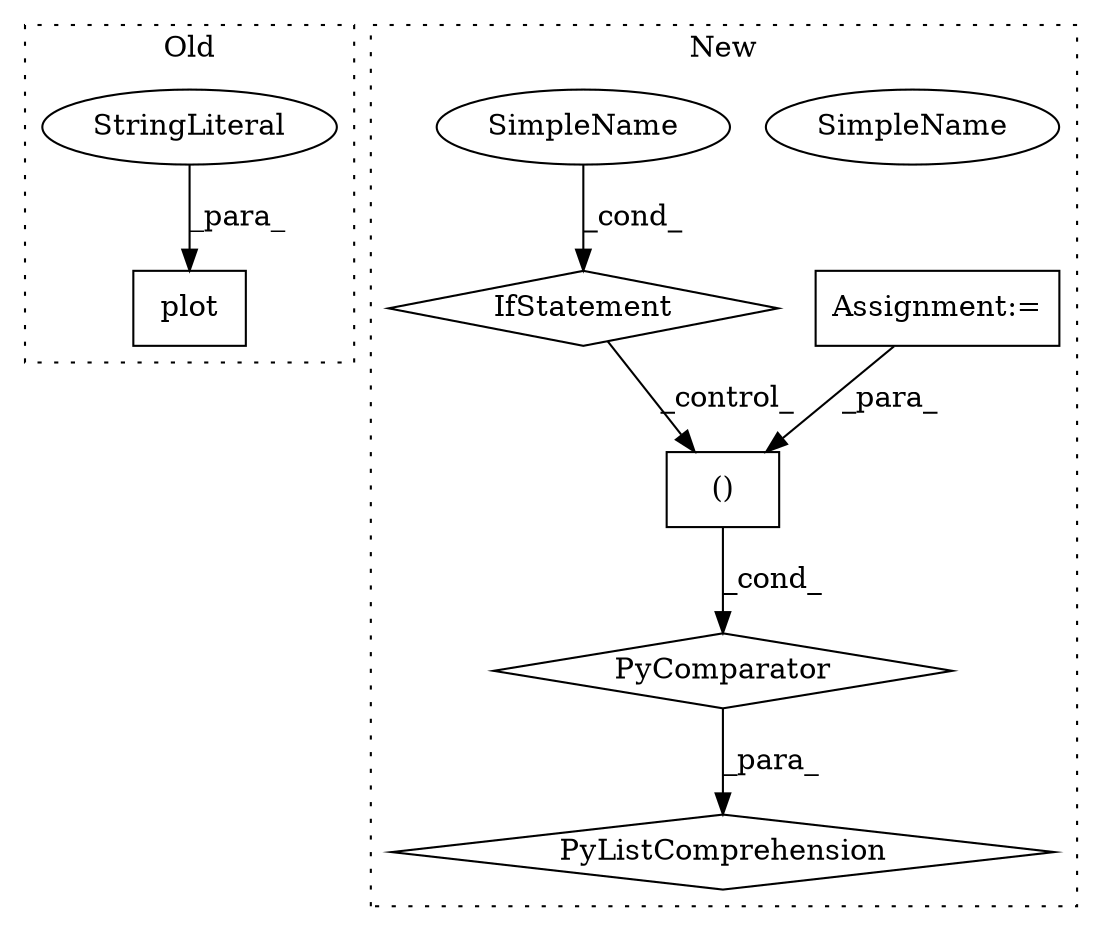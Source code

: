 digraph G {
subgraph cluster0 {
1 [label="plot" a="32" s="3669,3807" l="5,1" shape="box"];
5 [label="StringLiteral" a="45" s="3802" l="5" shape="ellipse"];
label = "Old";
style="dotted";
}
subgraph cluster1 {
2 [label="PyComparator" a="113" s="3397" l="37" shape="diamond"];
3 [label="Assignment:=" a="7" s="3397" l="37" shape="box"];
4 [label="PyListComprehension" a="109" s="3297" l="154" shape="diamond"];
6 [label="()" a="106" s="3297" l="15" shape="box"];
7 [label="IfStatement" a="25" s="3397" l="37" shape="diamond"];
8 [label="SimpleName" a="42" s="3429" l="5" shape="ellipse"];
9 [label="SimpleName" a="42" s="3429" l="5" shape="ellipse"];
label = "New";
style="dotted";
}
2 -> 4 [label="_para_"];
3 -> 6 [label="_para_"];
5 -> 1 [label="_para_"];
6 -> 2 [label="_cond_"];
7 -> 6 [label="_control_"];
9 -> 7 [label="_cond_"];
}